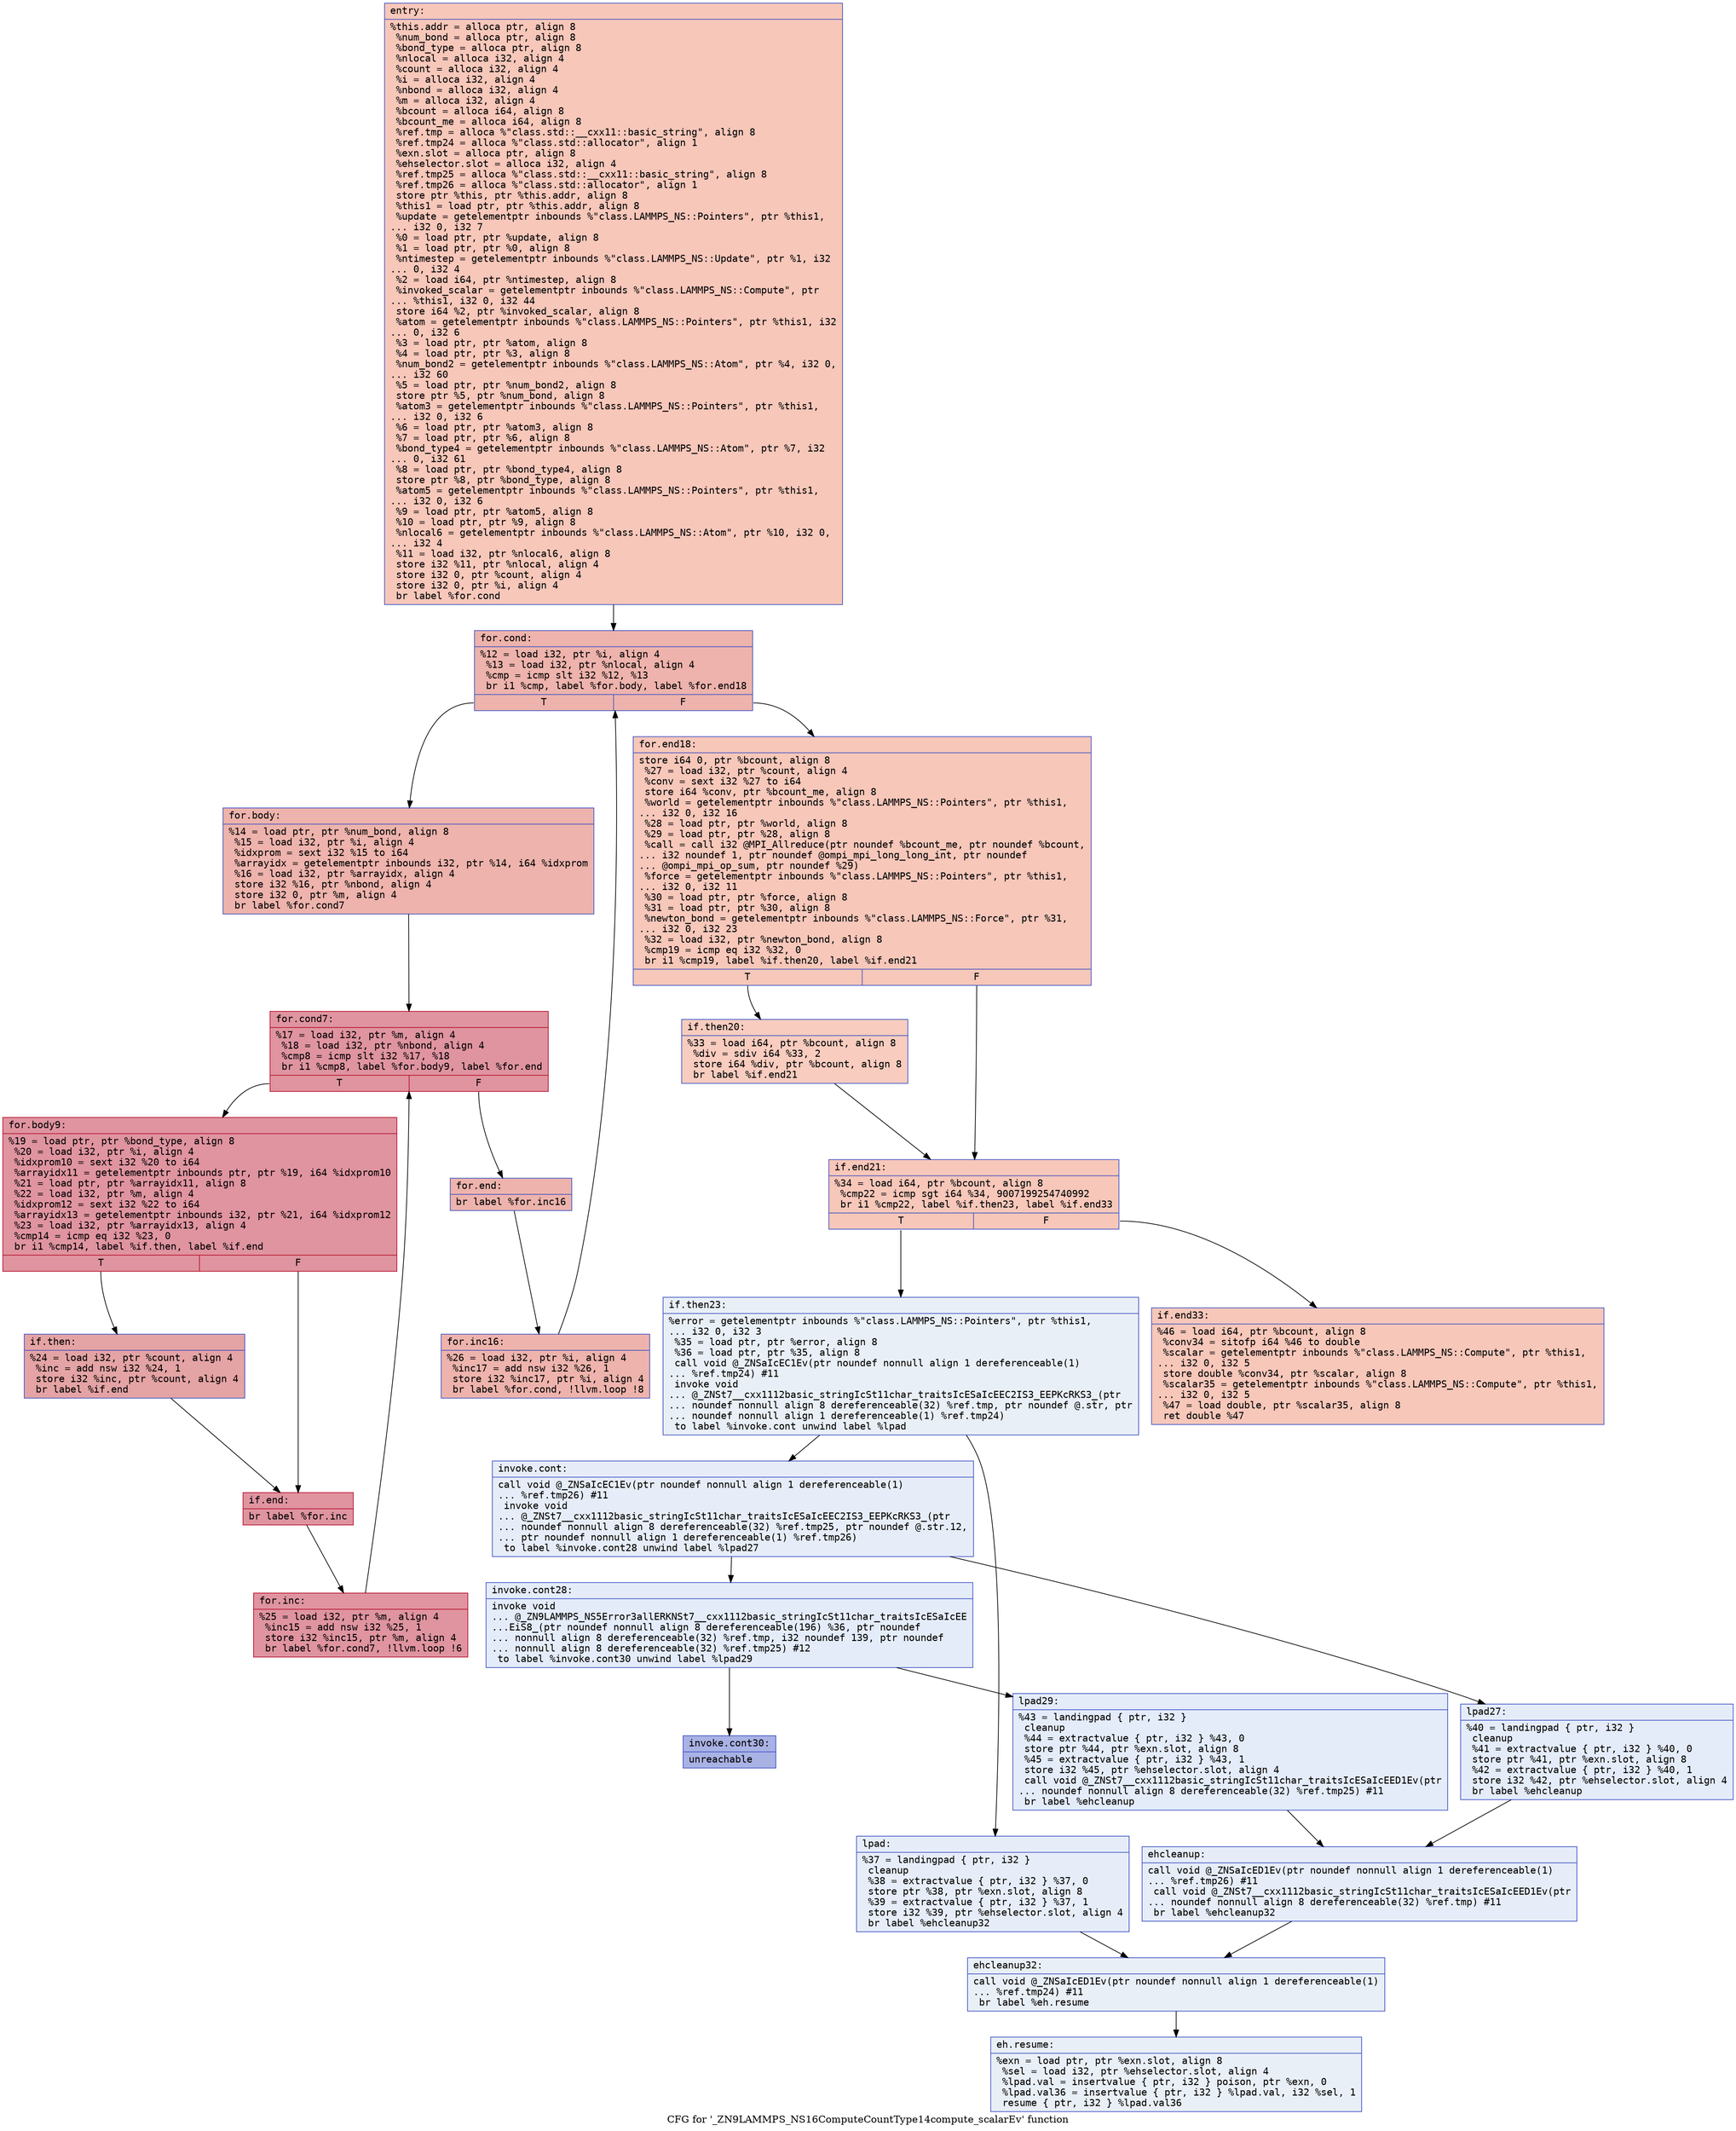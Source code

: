 digraph "CFG for '_ZN9LAMMPS_NS16ComputeCountType14compute_scalarEv' function" {
	label="CFG for '_ZN9LAMMPS_NS16ComputeCountType14compute_scalarEv' function";

	Node0x555b7f491360 [shape=record,color="#3d50c3ff", style=filled, fillcolor="#ec7f6370" fontname="Courier",label="{entry:\l|  %this.addr = alloca ptr, align 8\l  %num_bond = alloca ptr, align 8\l  %bond_type = alloca ptr, align 8\l  %nlocal = alloca i32, align 4\l  %count = alloca i32, align 4\l  %i = alloca i32, align 4\l  %nbond = alloca i32, align 4\l  %m = alloca i32, align 4\l  %bcount = alloca i64, align 8\l  %bcount_me = alloca i64, align 8\l  %ref.tmp = alloca %\"class.std::__cxx11::basic_string\", align 8\l  %ref.tmp24 = alloca %\"class.std::allocator\", align 1\l  %exn.slot = alloca ptr, align 8\l  %ehselector.slot = alloca i32, align 4\l  %ref.tmp25 = alloca %\"class.std::__cxx11::basic_string\", align 8\l  %ref.tmp26 = alloca %\"class.std::allocator\", align 1\l  store ptr %this, ptr %this.addr, align 8\l  %this1 = load ptr, ptr %this.addr, align 8\l  %update = getelementptr inbounds %\"class.LAMMPS_NS::Pointers\", ptr %this1,\l... i32 0, i32 7\l  %0 = load ptr, ptr %update, align 8\l  %1 = load ptr, ptr %0, align 8\l  %ntimestep = getelementptr inbounds %\"class.LAMMPS_NS::Update\", ptr %1, i32\l... 0, i32 4\l  %2 = load i64, ptr %ntimestep, align 8\l  %invoked_scalar = getelementptr inbounds %\"class.LAMMPS_NS::Compute\", ptr\l... %this1, i32 0, i32 44\l  store i64 %2, ptr %invoked_scalar, align 8\l  %atom = getelementptr inbounds %\"class.LAMMPS_NS::Pointers\", ptr %this1, i32\l... 0, i32 6\l  %3 = load ptr, ptr %atom, align 8\l  %4 = load ptr, ptr %3, align 8\l  %num_bond2 = getelementptr inbounds %\"class.LAMMPS_NS::Atom\", ptr %4, i32 0,\l... i32 60\l  %5 = load ptr, ptr %num_bond2, align 8\l  store ptr %5, ptr %num_bond, align 8\l  %atom3 = getelementptr inbounds %\"class.LAMMPS_NS::Pointers\", ptr %this1,\l... i32 0, i32 6\l  %6 = load ptr, ptr %atom3, align 8\l  %7 = load ptr, ptr %6, align 8\l  %bond_type4 = getelementptr inbounds %\"class.LAMMPS_NS::Atom\", ptr %7, i32\l... 0, i32 61\l  %8 = load ptr, ptr %bond_type4, align 8\l  store ptr %8, ptr %bond_type, align 8\l  %atom5 = getelementptr inbounds %\"class.LAMMPS_NS::Pointers\", ptr %this1,\l... i32 0, i32 6\l  %9 = load ptr, ptr %atom5, align 8\l  %10 = load ptr, ptr %9, align 8\l  %nlocal6 = getelementptr inbounds %\"class.LAMMPS_NS::Atom\", ptr %10, i32 0,\l... i32 4\l  %11 = load i32, ptr %nlocal6, align 8\l  store i32 %11, ptr %nlocal, align 4\l  store i32 0, ptr %count, align 4\l  store i32 0, ptr %i, align 4\l  br label %for.cond\l}"];
	Node0x555b7f491360 -> Node0x555b7f47f600[tooltip="entry -> for.cond\nProbability 100.00%" ];
	Node0x555b7f47f600 [shape=record,color="#3d50c3ff", style=filled, fillcolor="#d6524470" fontname="Courier",label="{for.cond:\l|  %12 = load i32, ptr %i, align 4\l  %13 = load i32, ptr %nlocal, align 4\l  %cmp = icmp slt i32 %12, %13\l  br i1 %cmp, label %for.body, label %for.end18\l|{<s0>T|<s1>F}}"];
	Node0x555b7f47f600:s0 -> Node0x555b7f47f830[tooltip="for.cond -> for.body\nProbability 96.88%" ];
	Node0x555b7f47f600:s1 -> Node0x555b7f47f8b0[tooltip="for.cond -> for.end18\nProbability 3.12%" ];
	Node0x555b7f47f830 [shape=record,color="#3d50c3ff", style=filled, fillcolor="#d6524470" fontname="Courier",label="{for.body:\l|  %14 = load ptr, ptr %num_bond, align 8\l  %15 = load i32, ptr %i, align 4\l  %idxprom = sext i32 %15 to i64\l  %arrayidx = getelementptr inbounds i32, ptr %14, i64 %idxprom\l  %16 = load i32, ptr %arrayidx, align 4\l  store i32 %16, ptr %nbond, align 4\l  store i32 0, ptr %m, align 4\l  br label %for.cond7\l}"];
	Node0x555b7f47f830 -> Node0x555b7f47fe00[tooltip="for.body -> for.cond7\nProbability 100.00%" ];
	Node0x555b7f47fe00 [shape=record,color="#b70d28ff", style=filled, fillcolor="#b70d2870" fontname="Courier",label="{for.cond7:\l|  %17 = load i32, ptr %m, align 4\l  %18 = load i32, ptr %nbond, align 4\l  %cmp8 = icmp slt i32 %17, %18\l  br i1 %cmp8, label %for.body9, label %for.end\l|{<s0>T|<s1>F}}"];
	Node0x555b7f47fe00:s0 -> Node0x555b7f495f30[tooltip="for.cond7 -> for.body9\nProbability 96.88%" ];
	Node0x555b7f47fe00:s1 -> Node0x555b7f495fb0[tooltip="for.cond7 -> for.end\nProbability 3.12%" ];
	Node0x555b7f495f30 [shape=record,color="#b70d28ff", style=filled, fillcolor="#b70d2870" fontname="Courier",label="{for.body9:\l|  %19 = load ptr, ptr %bond_type, align 8\l  %20 = load i32, ptr %i, align 4\l  %idxprom10 = sext i32 %20 to i64\l  %arrayidx11 = getelementptr inbounds ptr, ptr %19, i64 %idxprom10\l  %21 = load ptr, ptr %arrayidx11, align 8\l  %22 = load i32, ptr %m, align 4\l  %idxprom12 = sext i32 %22 to i64\l  %arrayidx13 = getelementptr inbounds i32, ptr %21, i64 %idxprom12\l  %23 = load i32, ptr %arrayidx13, align 4\l  %cmp14 = icmp eq i32 %23, 0\l  br i1 %cmp14, label %if.then, label %if.end\l|{<s0>T|<s1>F}}"];
	Node0x555b7f495f30:s0 -> Node0x555b7f4966e0[tooltip="for.body9 -> if.then\nProbability 37.50%" ];
	Node0x555b7f495f30:s1 -> Node0x555b7f496750[tooltip="for.body9 -> if.end\nProbability 62.50%" ];
	Node0x555b7f4966e0 [shape=record,color="#3d50c3ff", style=filled, fillcolor="#c32e3170" fontname="Courier",label="{if.then:\l|  %24 = load i32, ptr %count, align 4\l  %inc = add nsw i32 %24, 1\l  store i32 %inc, ptr %count, align 4\l  br label %if.end\l}"];
	Node0x555b7f4966e0 -> Node0x555b7f496750[tooltip="if.then -> if.end\nProbability 100.00%" ];
	Node0x555b7f496750 [shape=record,color="#b70d28ff", style=filled, fillcolor="#b70d2870" fontname="Courier",label="{if.end:\l|  br label %for.inc\l}"];
	Node0x555b7f496750 -> Node0x555b7f496ab0[tooltip="if.end -> for.inc\nProbability 100.00%" ];
	Node0x555b7f496ab0 [shape=record,color="#b70d28ff", style=filled, fillcolor="#b70d2870" fontname="Courier",label="{for.inc:\l|  %25 = load i32, ptr %m, align 4\l  %inc15 = add nsw i32 %25, 1\l  store i32 %inc15, ptr %m, align 4\l  br label %for.cond7, !llvm.loop !6\l}"];
	Node0x555b7f496ab0 -> Node0x555b7f47fe00[tooltip="for.inc -> for.cond7\nProbability 100.00%" ];
	Node0x555b7f495fb0 [shape=record,color="#3d50c3ff", style=filled, fillcolor="#d6524470" fontname="Courier",label="{for.end:\l|  br label %for.inc16\l}"];
	Node0x555b7f495fb0 -> Node0x555b7f4978b0[tooltip="for.end -> for.inc16\nProbability 100.00%" ];
	Node0x555b7f4978b0 [shape=record,color="#3d50c3ff", style=filled, fillcolor="#d6524470" fontname="Courier",label="{for.inc16:\l|  %26 = load i32, ptr %i, align 4\l  %inc17 = add nsw i32 %26, 1\l  store i32 %inc17, ptr %i, align 4\l  br label %for.cond, !llvm.loop !8\l}"];
	Node0x555b7f4978b0 -> Node0x555b7f47f600[tooltip="for.inc16 -> for.cond\nProbability 100.00%" ];
	Node0x555b7f47f8b0 [shape=record,color="#3d50c3ff", style=filled, fillcolor="#ec7f6370" fontname="Courier",label="{for.end18:\l|  store i64 0, ptr %bcount, align 8\l  %27 = load i32, ptr %count, align 4\l  %conv = sext i32 %27 to i64\l  store i64 %conv, ptr %bcount_me, align 8\l  %world = getelementptr inbounds %\"class.LAMMPS_NS::Pointers\", ptr %this1,\l... i32 0, i32 16\l  %28 = load ptr, ptr %world, align 8\l  %29 = load ptr, ptr %28, align 8\l  %call = call i32 @MPI_Allreduce(ptr noundef %bcount_me, ptr noundef %bcount,\l... i32 noundef 1, ptr noundef @ompi_mpi_long_long_int, ptr noundef\l... @ompi_mpi_op_sum, ptr noundef %29)\l  %force = getelementptr inbounds %\"class.LAMMPS_NS::Pointers\", ptr %this1,\l... i32 0, i32 11\l  %30 = load ptr, ptr %force, align 8\l  %31 = load ptr, ptr %30, align 8\l  %newton_bond = getelementptr inbounds %\"class.LAMMPS_NS::Force\", ptr %31,\l... i32 0, i32 23\l  %32 = load i32, ptr %newton_bond, align 8\l  %cmp19 = icmp eq i32 %32, 0\l  br i1 %cmp19, label %if.then20, label %if.end21\l|{<s0>T|<s1>F}}"];
	Node0x555b7f47f8b0:s0 -> Node0x555b7f498e70[tooltip="for.end18 -> if.then20\nProbability 37.50%" ];
	Node0x555b7f47f8b0:s1 -> Node0x555b7f498ef0[tooltip="for.end18 -> if.end21\nProbability 62.50%" ];
	Node0x555b7f498e70 [shape=record,color="#3d50c3ff", style=filled, fillcolor="#f08b6e70" fontname="Courier",label="{if.then20:\l|  %33 = load i64, ptr %bcount, align 8\l  %div = sdiv i64 %33, 2\l  store i64 %div, ptr %bcount, align 8\l  br label %if.end21\l}"];
	Node0x555b7f498e70 -> Node0x555b7f498ef0[tooltip="if.then20 -> if.end21\nProbability 100.00%" ];
	Node0x555b7f498ef0 [shape=record,color="#3d50c3ff", style=filled, fillcolor="#ec7f6370" fontname="Courier",label="{if.end21:\l|  %34 = load i64, ptr %bcount, align 8\l  %cmp22 = icmp sgt i64 %34, 9007199254740992\l  br i1 %cmp22, label %if.then23, label %if.end33\l|{<s0>T|<s1>F}}"];
	Node0x555b7f498ef0:s0 -> Node0x555b7f4993c0[tooltip="if.end21 -> if.then23\nProbability 0.00%" ];
	Node0x555b7f498ef0:s1 -> Node0x555b7f499440[tooltip="if.end21 -> if.end33\nProbability 100.00%" ];
	Node0x555b7f4993c0 [shape=record,color="#3d50c3ff", style=filled, fillcolor="#cedaeb70" fontname="Courier",label="{if.then23:\l|  %error = getelementptr inbounds %\"class.LAMMPS_NS::Pointers\", ptr %this1,\l... i32 0, i32 3\l  %35 = load ptr, ptr %error, align 8\l  %36 = load ptr, ptr %35, align 8\l  call void @_ZNSaIcEC1Ev(ptr noundef nonnull align 1 dereferenceable(1)\l... %ref.tmp24) #11\l  invoke void\l... @_ZNSt7__cxx1112basic_stringIcSt11char_traitsIcESaIcEEC2IS3_EEPKcRKS3_(ptr\l... noundef nonnull align 8 dereferenceable(32) %ref.tmp, ptr noundef @.str, ptr\l... noundef nonnull align 1 dereferenceable(1) %ref.tmp24)\l          to label %invoke.cont unwind label %lpad\l}"];
	Node0x555b7f4993c0 -> Node0x555b7f4998d0[tooltip="if.then23 -> invoke.cont\nProbability 50.00%" ];
	Node0x555b7f4993c0 -> Node0x555b7f499950[tooltip="if.then23 -> lpad\nProbability 50.00%" ];
	Node0x555b7f4998d0 [shape=record,color="#3d50c3ff", style=filled, fillcolor="#c7d7f070" fontname="Courier",label="{invoke.cont:\l|  call void @_ZNSaIcEC1Ev(ptr noundef nonnull align 1 dereferenceable(1)\l... %ref.tmp26) #11\l  invoke void\l... @_ZNSt7__cxx1112basic_stringIcSt11char_traitsIcESaIcEEC2IS3_EEPKcRKS3_(ptr\l... noundef nonnull align 8 dereferenceable(32) %ref.tmp25, ptr noundef @.str.12,\l... ptr noundef nonnull align 1 dereferenceable(1) %ref.tmp26)\l          to label %invoke.cont28 unwind label %lpad27\l}"];
	Node0x555b7f4998d0 -> Node0x555b7f499c70[tooltip="invoke.cont -> invoke.cont28\nProbability 50.00%" ];
	Node0x555b7f4998d0 -> Node0x555b7f499cc0[tooltip="invoke.cont -> lpad27\nProbability 50.00%" ];
	Node0x555b7f499c70 [shape=record,color="#3d50c3ff", style=filled, fillcolor="#c1d4f470" fontname="Courier",label="{invoke.cont28:\l|  invoke void\l... @_ZN9LAMMPS_NS5Error3allERKNSt7__cxx1112basic_stringIcSt11char_traitsIcESaIcEE\l...EiS8_(ptr noundef nonnull align 8 dereferenceable(196) %36, ptr noundef\l... nonnull align 8 dereferenceable(32) %ref.tmp, i32 noundef 139, ptr noundef\l... nonnull align 8 dereferenceable(32) %ref.tmp25) #12\l          to label %invoke.cont30 unwind label %lpad29\l}"];
	Node0x555b7f499c70 -> Node0x555b7f499c20[tooltip="invoke.cont28 -> invoke.cont30\nProbability 0.00%" ];
	Node0x555b7f499c70 -> Node0x555b7f499f80[tooltip="invoke.cont28 -> lpad29\nProbability 100.00%" ];
	Node0x555b7f499c20 [shape=record,color="#3d50c3ff", style=filled, fillcolor="#3d50c370" fontname="Courier",label="{invoke.cont30:\l|  unreachable\l}"];
	Node0x555b7f499950 [shape=record,color="#3d50c3ff", style=filled, fillcolor="#c7d7f070" fontname="Courier",label="{lpad:\l|  %37 = landingpad \{ ptr, i32 \}\l          cleanup\l  %38 = extractvalue \{ ptr, i32 \} %37, 0\l  store ptr %38, ptr %exn.slot, align 8\l  %39 = extractvalue \{ ptr, i32 \} %37, 1\l  store i32 %39, ptr %ehselector.slot, align 4\l  br label %ehcleanup32\l}"];
	Node0x555b7f499950 -> Node0x555b7f49a540[tooltip="lpad -> ehcleanup32\nProbability 100.00%" ];
	Node0x555b7f499cc0 [shape=record,color="#3d50c3ff", style=filled, fillcolor="#c1d4f470" fontname="Courier",label="{lpad27:\l|  %40 = landingpad \{ ptr, i32 \}\l          cleanup\l  %41 = extractvalue \{ ptr, i32 \} %40, 0\l  store ptr %41, ptr %exn.slot, align 8\l  %42 = extractvalue \{ ptr, i32 \} %40, 1\l  store i32 %42, ptr %ehselector.slot, align 4\l  br label %ehcleanup\l}"];
	Node0x555b7f499cc0 -> Node0x555b7f49a890[tooltip="lpad27 -> ehcleanup\nProbability 100.00%" ];
	Node0x555b7f499f80 [shape=record,color="#3d50c3ff", style=filled, fillcolor="#c1d4f470" fontname="Courier",label="{lpad29:\l|  %43 = landingpad \{ ptr, i32 \}\l          cleanup\l  %44 = extractvalue \{ ptr, i32 \} %43, 0\l  store ptr %44, ptr %exn.slot, align 8\l  %45 = extractvalue \{ ptr, i32 \} %43, 1\l  store i32 %45, ptr %ehselector.slot, align 4\l  call void @_ZNSt7__cxx1112basic_stringIcSt11char_traitsIcESaIcEED1Ev(ptr\l... noundef nonnull align 8 dereferenceable(32) %ref.tmp25) #11\l  br label %ehcleanup\l}"];
	Node0x555b7f499f80 -> Node0x555b7f49a890[tooltip="lpad29 -> ehcleanup\nProbability 100.00%" ];
	Node0x555b7f49a890 [shape=record,color="#3d50c3ff", style=filled, fillcolor="#c7d7f070" fontname="Courier",label="{ehcleanup:\l|  call void @_ZNSaIcED1Ev(ptr noundef nonnull align 1 dereferenceable(1)\l... %ref.tmp26) #11\l  call void @_ZNSt7__cxx1112basic_stringIcSt11char_traitsIcESaIcEED1Ev(ptr\l... noundef nonnull align 8 dereferenceable(32) %ref.tmp) #11\l  br label %ehcleanup32\l}"];
	Node0x555b7f49a890 -> Node0x555b7f49a540[tooltip="ehcleanup -> ehcleanup32\nProbability 100.00%" ];
	Node0x555b7f49a540 [shape=record,color="#3d50c3ff", style=filled, fillcolor="#cedaeb70" fontname="Courier",label="{ehcleanup32:\l|  call void @_ZNSaIcED1Ev(ptr noundef nonnull align 1 dereferenceable(1)\l... %ref.tmp24) #11\l  br label %eh.resume\l}"];
	Node0x555b7f49a540 -> Node0x555b7f49b140[tooltip="ehcleanup32 -> eh.resume\nProbability 100.00%" ];
	Node0x555b7f499440 [shape=record,color="#3d50c3ff", style=filled, fillcolor="#ec7f6370" fontname="Courier",label="{if.end33:\l|  %46 = load i64, ptr %bcount, align 8\l  %conv34 = sitofp i64 %46 to double\l  %scalar = getelementptr inbounds %\"class.LAMMPS_NS::Compute\", ptr %this1,\l... i32 0, i32 5\l  store double %conv34, ptr %scalar, align 8\l  %scalar35 = getelementptr inbounds %\"class.LAMMPS_NS::Compute\", ptr %this1,\l... i32 0, i32 5\l  %47 = load double, ptr %scalar35, align 8\l  ret double %47\l}"];
	Node0x555b7f49b140 [shape=record,color="#3d50c3ff", style=filled, fillcolor="#cedaeb70" fontname="Courier",label="{eh.resume:\l|  %exn = load ptr, ptr %exn.slot, align 8\l  %sel = load i32, ptr %ehselector.slot, align 4\l  %lpad.val = insertvalue \{ ptr, i32 \} poison, ptr %exn, 0\l  %lpad.val36 = insertvalue \{ ptr, i32 \} %lpad.val, i32 %sel, 1\l  resume \{ ptr, i32 \} %lpad.val36\l}"];
}

